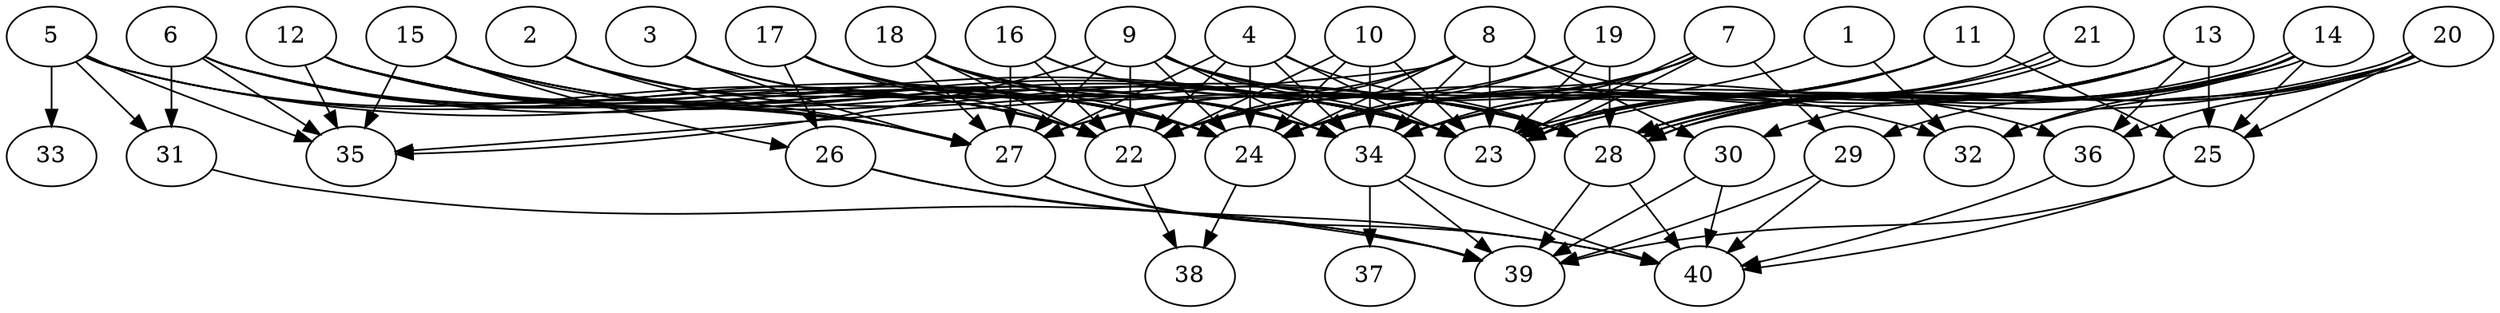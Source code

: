 // DAG (tier=3-complex, mode=data, n=40, ccr=0.549, fat=0.727, density=0.737, regular=0.278, jump=0.274, mindata=4194304, maxdata=33554432)
// DAG automatically generated by daggen at Sun Aug 24 16:33:35 2025
// /home/ermia/Project/Environments/daggen/bin/daggen --dot --ccr 0.549 --fat 0.727 --regular 0.278 --density 0.737 --jump 0.274 --mindata 4194304 --maxdata 33554432 -n 40 
digraph G {
  1 [size="151861170222998272", alpha="0.03", expect_size="75930585111499136"]
  1 -> 22 [size ="4854009508659200"]
  1 -> 32 [size ="4854009508659200"]
  2 [size="21619520656887513088000", alpha="0.14", expect_size="10809760328443756544000"]
  2 -> 22 [size ="6208509653811200"]
  2 -> 27 [size ="6208509653811200"]
  2 -> 28 [size ="6208509653811200"]
  3 [size="414565000051030400", alpha="0.08", expect_size="207282500025515200"]
  3 -> 24 [size ="440439802953728"]
  3 -> 27 [size ="440439802953728"]
  3 -> 34 [size ="440439802953728"]
  4 [size="10631022974956338", alpha="0.14", expect_size="5315511487478169"]
  4 -> 22 [size ="466714307330048"]
  4 -> 23 [size ="466714307330048"]
  4 -> 24 [size ="466714307330048"]
  4 -> 27 [size ="466714307330048"]
  4 -> 28 [size ="466714307330048"]
  4 -> 34 [size ="466714307330048"]
  5 [size="246135891571485152", alpha="0.10", expect_size="123067945785742576"]
  5 -> 22 [size ="4799278337753088"]
  5 -> 23 [size ="4799278337753088"]
  5 -> 24 [size ="4799278337753088"]
  5 -> 31 [size ="4799278337753088"]
  5 -> 33 [size ="4799278337753088"]
  5 -> 35 [size ="4799278337753088"]
  6 [size="6552893462265391104", alpha="0.01", expect_size="3276446731132695552"]
  6 -> 22 [size ="2728186345422848"]
  6 -> 23 [size ="2728186345422848"]
  6 -> 24 [size ="2728186345422848"]
  6 -> 27 [size ="2728186345422848"]
  6 -> 31 [size ="2728186345422848"]
  6 -> 35 [size ="2728186345422848"]
  7 [size="22269628549955584000000", alpha="0.18", expect_size="11134814274977792000000"]
  7 -> 23 [size ="6332355706880000"]
  7 -> 23 [size ="6332355706880000"]
  7 -> 24 [size ="6332355706880000"]
  7 -> 27 [size ="6332355706880000"]
  7 -> 29 [size ="6332355706880000"]
  7 -> 34 [size ="6332355706880000"]
  8 [size="7820143418742154240", alpha="0.08", expect_size="3910071709371077120"]
  8 -> 22 [size ="5122779829501952"]
  8 -> 23 [size ="5122779829501952"]
  8 -> 24 [size ="5122779829501952"]
  8 -> 27 [size ="5122779829501952"]
  8 -> 30 [size ="5122779829501952"]
  8 -> 34 [size ="5122779829501952"]
  8 -> 35 [size ="5122779829501952"]
  8 -> 36 [size ="5122779829501952"]
  9 [size="23099178348823049142272", alpha="0.13", expect_size="11549589174411524571136"]
  9 -> 22 [size ="6488649893937152"]
  9 -> 23 [size ="6488649893937152"]
  9 -> 24 [size ="6488649893937152"]
  9 -> 27 [size ="6488649893937152"]
  9 -> 28 [size ="6488649893937152"]
  9 -> 32 [size ="6488649893937152"]
  9 -> 34 [size ="6488649893937152"]
  9 -> 35 [size ="6488649893937152"]
  10 [size="138440480618799840", alpha="0.12", expect_size="69220240309399920"]
  10 -> 22 [size ="2613832404959232"]
  10 -> 23 [size ="2613832404959232"]
  10 -> 24 [size ="2613832404959232"]
  10 -> 34 [size ="2613832404959232"]
  11 [size="11775325562556838", alpha="0.03", expect_size="5887662781278419"]
  11 -> 22 [size ="201986347630592"]
  11 -> 23 [size ="201986347630592"]
  11 -> 24 [size ="201986347630592"]
  11 -> 25 [size ="201986347630592"]
  11 -> 34 [size ="201986347630592"]
  12 [size="790789947134524416", alpha="0.17", expect_size="395394973567262208"]
  12 -> 22 [size ="641078931750912"]
  12 -> 23 [size ="641078931750912"]
  12 -> 24 [size ="641078931750912"]
  12 -> 27 [size ="641078931750912"]
  12 -> 34 [size ="641078931750912"]
  12 -> 35 [size ="641078931750912"]
  13 [size="602941929595989632", alpha="0.12", expect_size="301470964797994816"]
  13 -> 22 [size ="430527655968768"]
  13 -> 23 [size ="430527655968768"]
  13 -> 24 [size ="430527655968768"]
  13 -> 25 [size ="430527655968768"]
  13 -> 28 [size ="430527655968768"]
  13 -> 30 [size ="430527655968768"]
  13 -> 34 [size ="430527655968768"]
  13 -> 36 [size ="430527655968768"]
  14 [size="18136288886383184", alpha="0.19", expect_size="9068144443191592"]
  14 -> 23 [size ="595428638720000"]
  14 -> 23 [size ="595428638720000"]
  14 -> 25 [size ="595428638720000"]
  14 -> 28 [size ="595428638720000"]
  14 -> 29 [size ="595428638720000"]
  14 -> 32 [size ="595428638720000"]
  14 -> 34 [size ="595428638720000"]
  15 [size="38900621880500296", alpha="0.19", expect_size="19450310940250148"]
  15 -> 23 [size ="1079118619738112"]
  15 -> 26 [size ="1079118619738112"]
  15 -> 27 [size ="1079118619738112"]
  15 -> 28 [size ="1079118619738112"]
  15 -> 34 [size ="1079118619738112"]
  15 -> 35 [size ="1079118619738112"]
  16 [size="3446157370258699264", alpha="0.15", expect_size="1723078685129349632"]
  16 -> 22 [size ="7676608127172608"]
  16 -> 23 [size ="7676608127172608"]
  16 -> 27 [size ="7676608127172608"]
  16 -> 28 [size ="7676608127172608"]
  17 [size="5412380592424892760064", alpha="0.19", expect_size="2706190296212446380032"]
  17 -> 22 [size ="2466127573680128"]
  17 -> 24 [size ="2466127573680128"]
  17 -> 26 [size ="2466127573680128"]
  17 -> 28 [size ="2466127573680128"]
  17 -> 34 [size ="2466127573680128"]
  18 [size="17452468975533905936384", alpha="0.15", expect_size="8726234487766952968192"]
  18 -> 22 [size ="5382630526681088"]
  18 -> 24 [size ="5382630526681088"]
  18 -> 27 [size ="5382630526681088"]
  18 -> 28 [size ="5382630526681088"]
  18 -> 34 [size ="5382630526681088"]
  19 [size="129109565403876256", alpha="0.15", expect_size="64554782701938128"]
  19 -> 22 [size ="3681781022720000"]
  19 -> 23 [size ="3681781022720000"]
  19 -> 24 [size ="3681781022720000"]
  19 -> 28 [size ="3681781022720000"]
  20 [size="22408518897316063608832", alpha="0.18", expect_size="11204259448658031804416"]
  20 -> 24 [size ="6358657340014592"]
  20 -> 25 [size ="6358657340014592"]
  20 -> 28 [size ="6358657340014592"]
  20 -> 28 [size ="6358657340014592"]
  20 -> 32 [size ="6358657340014592"]
  20 -> 36 [size ="6358657340014592"]
  21 [size="36249757095766480", alpha="0.06", expect_size="18124878547883240"]
  21 -> 24 [size ="600528039968768"]
  21 -> 28 [size ="600528039968768"]
  21 -> 28 [size ="600528039968768"]
  22 [size="2780968887075825778688", alpha="0.12", expect_size="1390484443537912889344"]
  22 -> 38 [size ="1582051950067712"]
  23 [size="13791290600211261423616", alpha="0.12", expect_size="6895645300105630711808"]
  24 [size="551613327896735645696", alpha="0.12", expect_size="275806663948367822848"]
  24 -> 38 [size ="538079551029248"]
  25 [size="27506675954693686951936", alpha="0.13", expect_size="13753337977346843475968"]
  25 -> 39 [size ="7289796326064128"]
  25 -> 40 [size ="7289796326064128"]
  26 [size="899721681627181184", alpha="0.20", expect_size="449860840813590592"]
  26 -> 39 [size ="1942186358734848"]
  26 -> 40 [size ="1942186358734848"]
  27 [size="7158597658189091569664", alpha="0.07", expect_size="3579298829094545784832"]
  27 -> 39 [size ="2971496955772928"]
  27 -> 40 [size ="2971496955772928"]
  28 [size="324862910382890688", alpha="0.04", expect_size="162431455191445344"]
  28 -> 39 [size ="273503014092800"]
  28 -> 40 [size ="273503014092800"]
  29 [size="1703893329976655609856", alpha="0.12", expect_size="851946664988327804928"]
  29 -> 39 [size ="1141260857376768"]
  29 -> 40 [size ="1141260857376768"]
  30 [size="32676858519644446654464", alpha="0.12", expect_size="16338429259822223327232"]
  30 -> 39 [size ="8176802702819328"]
  30 -> 40 [size ="8176802702819328"]
  31 [size="28687687618230484992000", alpha="0.01", expect_size="14343843809115242496000"]
  31 -> 39 [size ="7496991454003200"]
  32 [size="183861674645750592", alpha="0.12", expect_size="91930837322875296"]
  33 [size="729065601102121856", alpha="0.12", expect_size="364532800551060928"]
  34 [size="29624703184274128", alpha="0.14", expect_size="14812351592137064"]
  34 -> 37 [size ="708931739451392"]
  34 -> 39 [size ="708931739451392"]
  34 -> 40 [size ="708931739451392"]
  35 [size="9893961833944184832", alpha="0.19", expect_size="4946980916972092416"]
  36 [size="4971446822365579264", alpha="0.18", expect_size="2485723411182789632"]
  36 -> 40 [size ="4312669574135808"]
  37 [size="12049079154841368", alpha="0.20", expect_size="6024539577420684"]
  38 [size="5856793836957149954048", alpha="0.07", expect_size="2928396918478574977024"]
  39 [size="131363325101422368", alpha="0.03", expect_size="65681662550711184"]
  40 [size="17026767841632354", alpha="0.12", expect_size="8513383920816177"]
}